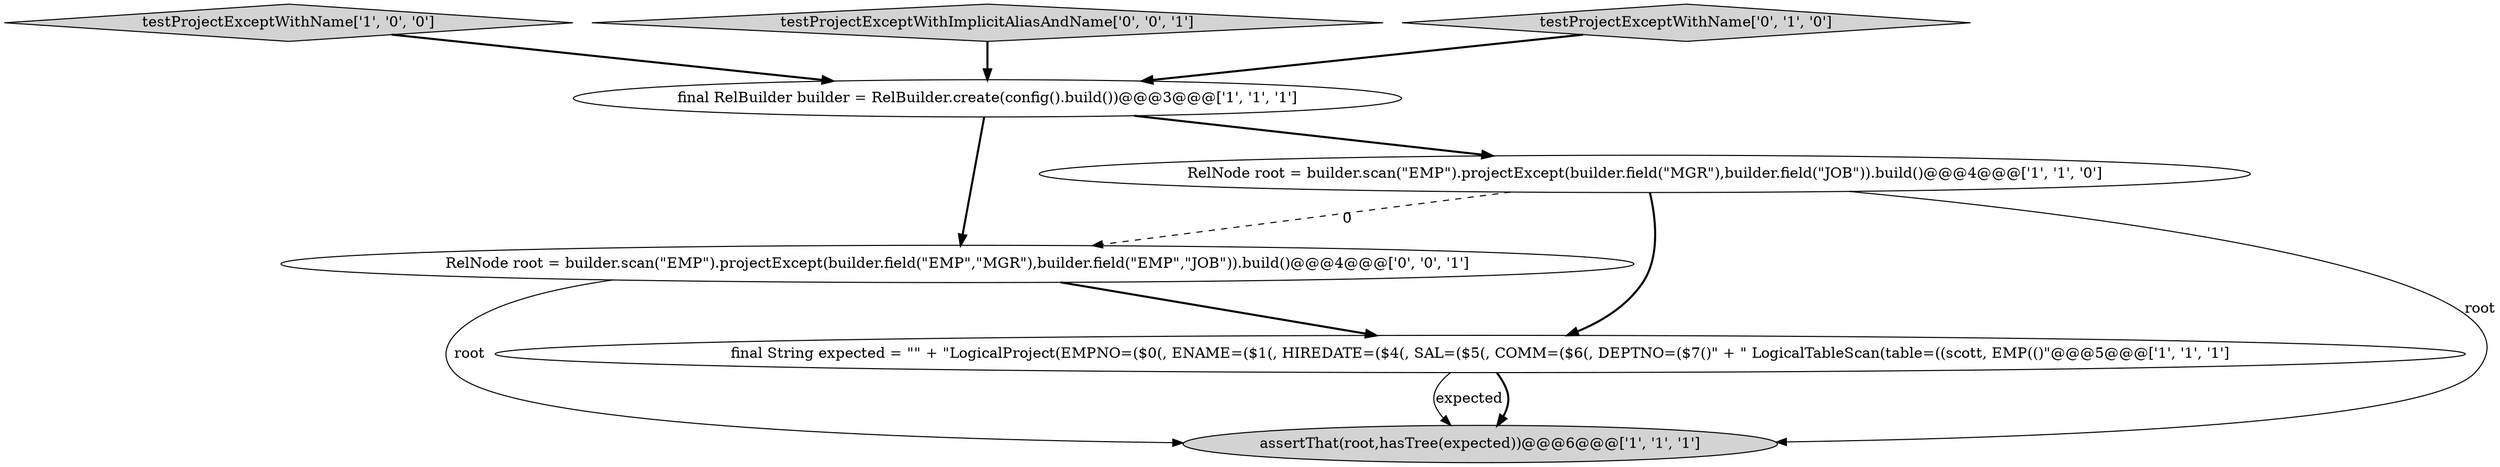 digraph {
4 [style = filled, label = "final String expected = \"\" + \"LogicalProject(EMPNO=($0(, ENAME=($1(, HIREDATE=($4(, SAL=($5(, COMM=($6(, DEPTNO=($7()\" + \" LogicalTableScan(table=((scott, EMP(()\"@@@5@@@['1', '1', '1']", fillcolor = white, shape = ellipse image = "AAA0AAABBB1BBB"];
0 [style = filled, label = "testProjectExceptWithName['1', '0', '0']", fillcolor = lightgray, shape = diamond image = "AAA0AAABBB1BBB"];
7 [style = filled, label = "testProjectExceptWithImplicitAliasAndName['0', '0', '1']", fillcolor = lightgray, shape = diamond image = "AAA0AAABBB3BBB"];
5 [style = filled, label = "testProjectExceptWithName['0', '1', '0']", fillcolor = lightgray, shape = diamond image = "AAA0AAABBB2BBB"];
1 [style = filled, label = "RelNode root = builder.scan(\"EMP\").projectExcept(builder.field(\"MGR\"),builder.field(\"JOB\")).build()@@@4@@@['1', '1', '0']", fillcolor = white, shape = ellipse image = "AAA0AAABBB1BBB"];
6 [style = filled, label = "RelNode root = builder.scan(\"EMP\").projectExcept(builder.field(\"EMP\",\"MGR\"),builder.field(\"EMP\",\"JOB\")).build()@@@4@@@['0', '0', '1']", fillcolor = white, shape = ellipse image = "AAA0AAABBB3BBB"];
3 [style = filled, label = "assertThat(root,hasTree(expected))@@@6@@@['1', '1', '1']", fillcolor = lightgray, shape = ellipse image = "AAA0AAABBB1BBB"];
2 [style = filled, label = "final RelBuilder builder = RelBuilder.create(config().build())@@@3@@@['1', '1', '1']", fillcolor = white, shape = ellipse image = "AAA0AAABBB1BBB"];
4->3 [style = bold, label=""];
6->4 [style = bold, label=""];
1->4 [style = bold, label=""];
5->2 [style = bold, label=""];
4->3 [style = solid, label="expected"];
1->3 [style = solid, label="root"];
7->2 [style = bold, label=""];
2->6 [style = bold, label=""];
2->1 [style = bold, label=""];
1->6 [style = dashed, label="0"];
6->3 [style = solid, label="root"];
0->2 [style = bold, label=""];
}
